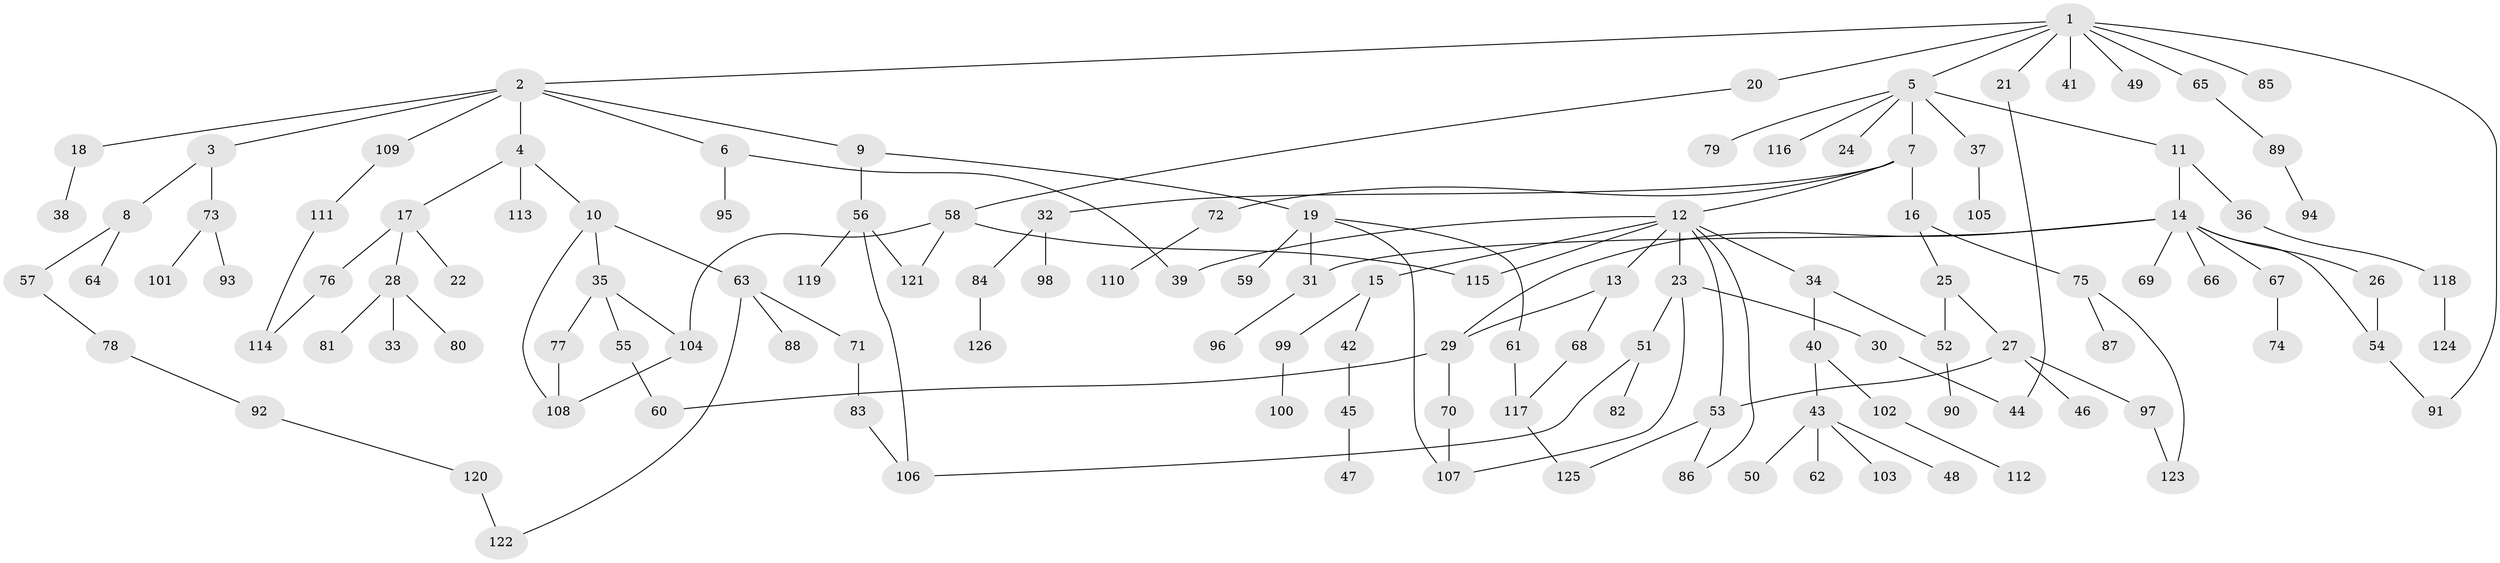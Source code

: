 // Generated by graph-tools (version 1.1) at 2025/25/03/09/25 03:25:31]
// undirected, 126 vertices, 149 edges
graph export_dot {
graph [start="1"]
  node [color=gray90,style=filled];
  1;
  2;
  3;
  4;
  5;
  6;
  7;
  8;
  9;
  10;
  11;
  12;
  13;
  14;
  15;
  16;
  17;
  18;
  19;
  20;
  21;
  22;
  23;
  24;
  25;
  26;
  27;
  28;
  29;
  30;
  31;
  32;
  33;
  34;
  35;
  36;
  37;
  38;
  39;
  40;
  41;
  42;
  43;
  44;
  45;
  46;
  47;
  48;
  49;
  50;
  51;
  52;
  53;
  54;
  55;
  56;
  57;
  58;
  59;
  60;
  61;
  62;
  63;
  64;
  65;
  66;
  67;
  68;
  69;
  70;
  71;
  72;
  73;
  74;
  75;
  76;
  77;
  78;
  79;
  80;
  81;
  82;
  83;
  84;
  85;
  86;
  87;
  88;
  89;
  90;
  91;
  92;
  93;
  94;
  95;
  96;
  97;
  98;
  99;
  100;
  101;
  102;
  103;
  104;
  105;
  106;
  107;
  108;
  109;
  110;
  111;
  112;
  113;
  114;
  115;
  116;
  117;
  118;
  119;
  120;
  121;
  122;
  123;
  124;
  125;
  126;
  1 -- 2;
  1 -- 5;
  1 -- 20;
  1 -- 21;
  1 -- 41;
  1 -- 49;
  1 -- 65;
  1 -- 85;
  1 -- 91;
  2 -- 3;
  2 -- 4;
  2 -- 6;
  2 -- 9;
  2 -- 18;
  2 -- 109;
  3 -- 8;
  3 -- 73;
  4 -- 10;
  4 -- 17;
  4 -- 113;
  5 -- 7;
  5 -- 11;
  5 -- 24;
  5 -- 37;
  5 -- 79;
  5 -- 116;
  6 -- 95;
  6 -- 39;
  7 -- 12;
  7 -- 16;
  7 -- 32;
  7 -- 72;
  8 -- 57;
  8 -- 64;
  9 -- 19;
  9 -- 56;
  10 -- 35;
  10 -- 63;
  10 -- 108;
  11 -- 14;
  11 -- 36;
  12 -- 13;
  12 -- 15;
  12 -- 23;
  12 -- 34;
  12 -- 39;
  12 -- 115;
  12 -- 86;
  12 -- 53;
  13 -- 29;
  13 -- 68;
  14 -- 26;
  14 -- 31;
  14 -- 66;
  14 -- 67;
  14 -- 69;
  14 -- 29;
  14 -- 54;
  15 -- 42;
  15 -- 99;
  16 -- 25;
  16 -- 75;
  17 -- 22;
  17 -- 28;
  17 -- 76;
  18 -- 38;
  19 -- 59;
  19 -- 61;
  19 -- 107;
  19 -- 31;
  20 -- 58;
  21 -- 44;
  23 -- 30;
  23 -- 51;
  23 -- 107;
  25 -- 27;
  25 -- 52;
  26 -- 54;
  27 -- 46;
  27 -- 53;
  27 -- 97;
  28 -- 33;
  28 -- 80;
  28 -- 81;
  29 -- 70;
  29 -- 60;
  30 -- 44;
  31 -- 96;
  32 -- 84;
  32 -- 98;
  34 -- 40;
  34 -- 52;
  35 -- 55;
  35 -- 77;
  35 -- 104;
  36 -- 118;
  37 -- 105;
  40 -- 43;
  40 -- 102;
  42 -- 45;
  43 -- 48;
  43 -- 50;
  43 -- 62;
  43 -- 103;
  45 -- 47;
  51 -- 82;
  51 -- 106;
  52 -- 90;
  53 -- 86;
  53 -- 125;
  54 -- 91;
  55 -- 60;
  56 -- 119;
  56 -- 106;
  56 -- 121;
  57 -- 78;
  58 -- 104;
  58 -- 121;
  58 -- 115;
  61 -- 117;
  63 -- 71;
  63 -- 88;
  63 -- 122;
  65 -- 89;
  67 -- 74;
  68 -- 117;
  70 -- 107;
  71 -- 83;
  72 -- 110;
  73 -- 93;
  73 -- 101;
  75 -- 87;
  75 -- 123;
  76 -- 114;
  77 -- 108;
  78 -- 92;
  83 -- 106;
  84 -- 126;
  89 -- 94;
  92 -- 120;
  97 -- 123;
  99 -- 100;
  102 -- 112;
  104 -- 108;
  109 -- 111;
  111 -- 114;
  117 -- 125;
  118 -- 124;
  120 -- 122;
}
